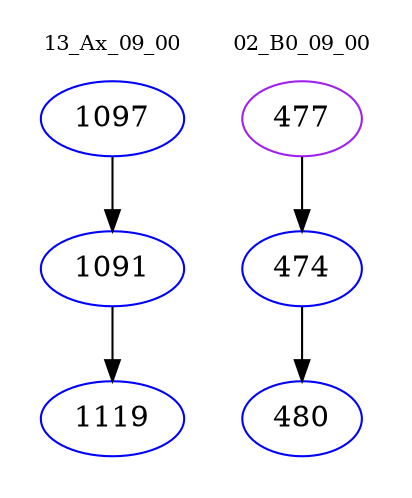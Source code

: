 digraph{
subgraph cluster_0 {
color = white
label = "13_Ax_09_00";
fontsize=10;
T0_1097 [label="1097", color="blue"]
T0_1097 -> T0_1091 [color="black"]
T0_1091 [label="1091", color="blue"]
T0_1091 -> T0_1119 [color="black"]
T0_1119 [label="1119", color="blue"]
}
subgraph cluster_1 {
color = white
label = "02_B0_09_00";
fontsize=10;
T1_477 [label="477", color="purple"]
T1_477 -> T1_474 [color="black"]
T1_474 [label="474", color="blue"]
T1_474 -> T1_480 [color="black"]
T1_480 [label="480", color="blue"]
}
}
